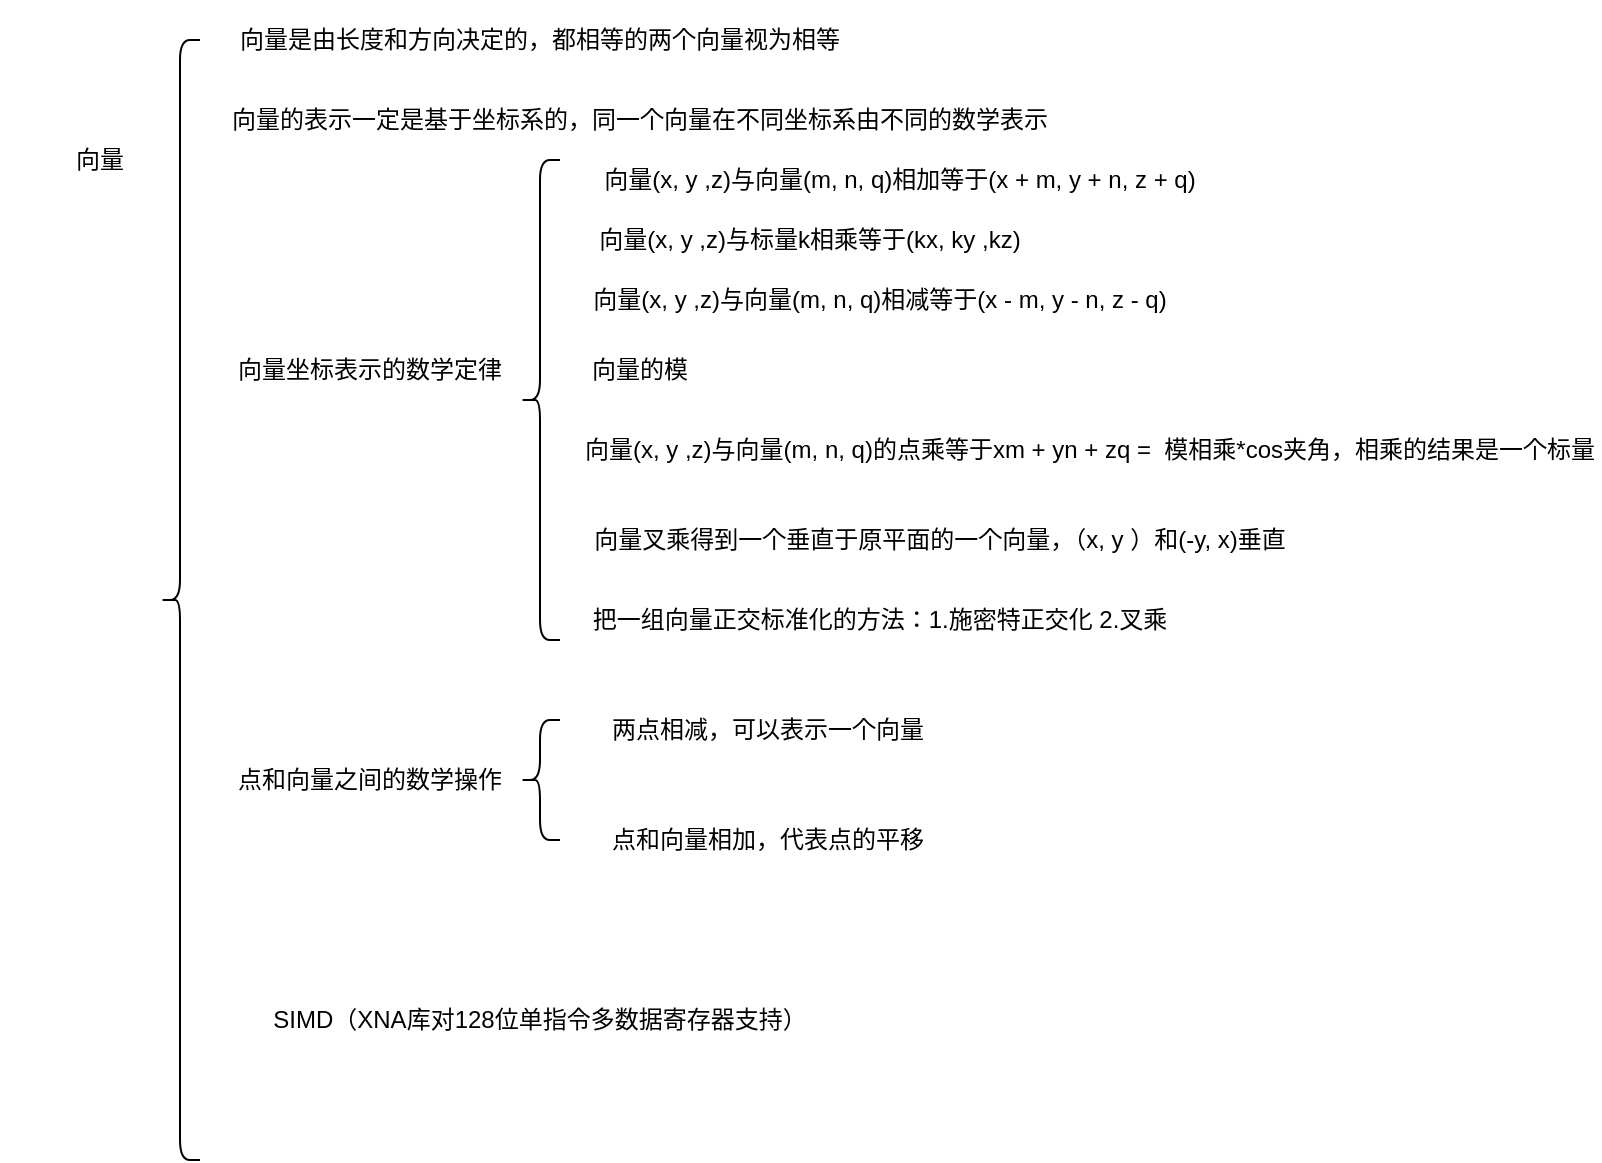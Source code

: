 <mxfile version="18.0.1" type="github">
  <diagram id="QavabJWZF5oIrLPEu44S" name="Page-1">
    <mxGraphModel dx="1550" dy="835" grid="1" gridSize="10" guides="1" tooltips="1" connect="1" arrows="1" fold="1" page="1" pageScale="1" pageWidth="827" pageHeight="1169" math="0" shadow="0">
      <root>
        <mxCell id="0" />
        <mxCell id="1" parent="0" />
        <mxCell id="R-zfKPZI4cM-MtRs1BsM-1" value="向量" style="text;html=1;strokeColor=none;fillColor=none;align=center;verticalAlign=middle;whiteSpace=wrap;rounded=0;" parent="1" vertex="1">
          <mxGeometry x="30" y="300" width="100" height="40" as="geometry" />
        </mxCell>
        <mxCell id="R-zfKPZI4cM-MtRs1BsM-2" value="" style="shape=curlyBracket;whiteSpace=wrap;html=1;rounded=1;" parent="1" vertex="1">
          <mxGeometry x="110" y="260" width="20" height="560" as="geometry" />
        </mxCell>
        <mxCell id="R-zfKPZI4cM-MtRs1BsM-3" value="向量是由长度和方向决定的，都相等的两个向量视为相等" style="text;html=1;strokeColor=none;fillColor=none;align=center;verticalAlign=middle;whiteSpace=wrap;rounded=0;" parent="1" vertex="1">
          <mxGeometry x="120" y="240" width="360" height="40" as="geometry" />
        </mxCell>
        <mxCell id="R-zfKPZI4cM-MtRs1BsM-4" value="向量的表示一定是基于坐标系的，同一个向量在不同坐标系由不同的数学表示" style="text;html=1;strokeColor=none;fillColor=none;align=center;verticalAlign=middle;whiteSpace=wrap;rounded=0;" parent="1" vertex="1">
          <mxGeometry x="120" y="280" width="460" height="40" as="geometry" />
        </mxCell>
        <mxCell id="R-zfKPZI4cM-MtRs1BsM-5" value="向量坐标表示的数学定律" style="text;html=1;strokeColor=none;fillColor=none;align=center;verticalAlign=middle;whiteSpace=wrap;rounded=0;" parent="1" vertex="1">
          <mxGeometry x="130" y="405" width="170" height="40" as="geometry" />
        </mxCell>
        <mxCell id="R-zfKPZI4cM-MtRs1BsM-6" value="" style="shape=curlyBracket;whiteSpace=wrap;html=1;rounded=1;" parent="1" vertex="1">
          <mxGeometry x="290" y="320" width="20" height="240" as="geometry" />
        </mxCell>
        <mxCell id="R-zfKPZI4cM-MtRs1BsM-7" value="向量(x, y ,z)与向量(m, n, q)相加等于(x + m, y + n, z + q)" style="text;html=1;strokeColor=none;fillColor=none;align=center;verticalAlign=middle;whiteSpace=wrap;rounded=0;" parent="1" vertex="1">
          <mxGeometry x="320" y="310" width="320" height="40" as="geometry" />
        </mxCell>
        <mxCell id="R-zfKPZI4cM-MtRs1BsM-8" value="向量(x, y ,z)与标量k相乘等于(kx, ky ,kz)" style="text;html=1;strokeColor=none;fillColor=none;align=center;verticalAlign=middle;whiteSpace=wrap;rounded=0;" parent="1" vertex="1">
          <mxGeometry x="310" y="340" width="250" height="40" as="geometry" />
        </mxCell>
        <mxCell id="R-zfKPZI4cM-MtRs1BsM-9" value="向量(x, y ,z)与向量(m, n, q)相减等于(x - m, y - n, z - q)" style="text;html=1;strokeColor=none;fillColor=none;align=center;verticalAlign=middle;whiteSpace=wrap;rounded=0;" parent="1" vertex="1">
          <mxGeometry x="310" y="370" width="320" height="40" as="geometry" />
        </mxCell>
        <mxCell id="R-zfKPZI4cM-MtRs1BsM-11" value="向量的模" style="text;html=1;strokeColor=none;fillColor=none;align=center;verticalAlign=middle;whiteSpace=wrap;rounded=0;" parent="1" vertex="1">
          <mxGeometry x="310" y="405" width="80" height="40" as="geometry" />
        </mxCell>
        <mxCell id="R-zfKPZI4cM-MtRs1BsM-13" value="向量(x, y ,z)与向量(m, n, q)的点乘等于xm + yn + zq =&amp;nbsp; 模相乘*cos夹角，相乘的结果是一个标量" style="text;html=1;strokeColor=none;fillColor=none;align=center;verticalAlign=middle;whiteSpace=wrap;rounded=0;" parent="1" vertex="1">
          <mxGeometry x="320" y="445" width="510" height="40" as="geometry" />
        </mxCell>
        <mxCell id="R-zfKPZI4cM-MtRs1BsM-14" value="向量叉乘得到一个垂直于原平面的一个向量，（x, y ）和(-y, x)垂直" style="text;html=1;strokeColor=none;fillColor=none;align=center;verticalAlign=middle;whiteSpace=wrap;rounded=0;" parent="1" vertex="1">
          <mxGeometry x="320" y="490" width="360" height="40" as="geometry" />
        </mxCell>
        <mxCell id="R-zfKPZI4cM-MtRs1BsM-15" value="把一组向量正交标准化的方法：1.施密特正交化 2.叉乘" style="text;html=1;strokeColor=none;fillColor=none;align=center;verticalAlign=middle;whiteSpace=wrap;rounded=0;" parent="1" vertex="1">
          <mxGeometry x="290" y="530" width="360" height="40" as="geometry" />
        </mxCell>
        <mxCell id="vCWNg9h-AQpaxu5Pm5AE-1" value="点和向量之间的数学操作" style="text;html=1;strokeColor=none;fillColor=none;align=center;verticalAlign=middle;whiteSpace=wrap;rounded=0;" vertex="1" parent="1">
          <mxGeometry x="130" y="610" width="170" height="40" as="geometry" />
        </mxCell>
        <mxCell id="vCWNg9h-AQpaxu5Pm5AE-2" value="" style="shape=curlyBracket;whiteSpace=wrap;html=1;rounded=1;" vertex="1" parent="1">
          <mxGeometry x="290" y="600" width="20" height="60" as="geometry" />
        </mxCell>
        <mxCell id="vCWNg9h-AQpaxu5Pm5AE-3" value="两点相减，可以表示一个向量" style="text;html=1;strokeColor=none;fillColor=none;align=center;verticalAlign=middle;whiteSpace=wrap;rounded=0;" vertex="1" parent="1">
          <mxGeometry x="309" y="585" width="210" height="40" as="geometry" />
        </mxCell>
        <mxCell id="vCWNg9h-AQpaxu5Pm5AE-5" value="点和向量相加，代表点的平移" style="text;html=1;strokeColor=none;fillColor=none;align=center;verticalAlign=middle;whiteSpace=wrap;rounded=0;" vertex="1" parent="1">
          <mxGeometry x="309" y="640" width="210" height="40" as="geometry" />
        </mxCell>
        <mxCell id="vCWNg9h-AQpaxu5Pm5AE-6" value="SIMD（XNA库对128位单指令多数据寄存器支持）" style="text;html=1;strokeColor=none;fillColor=none;align=center;verticalAlign=middle;whiteSpace=wrap;rounded=0;" vertex="1" parent="1">
          <mxGeometry x="130" y="730" width="340" height="40" as="geometry" />
        </mxCell>
      </root>
    </mxGraphModel>
  </diagram>
</mxfile>
